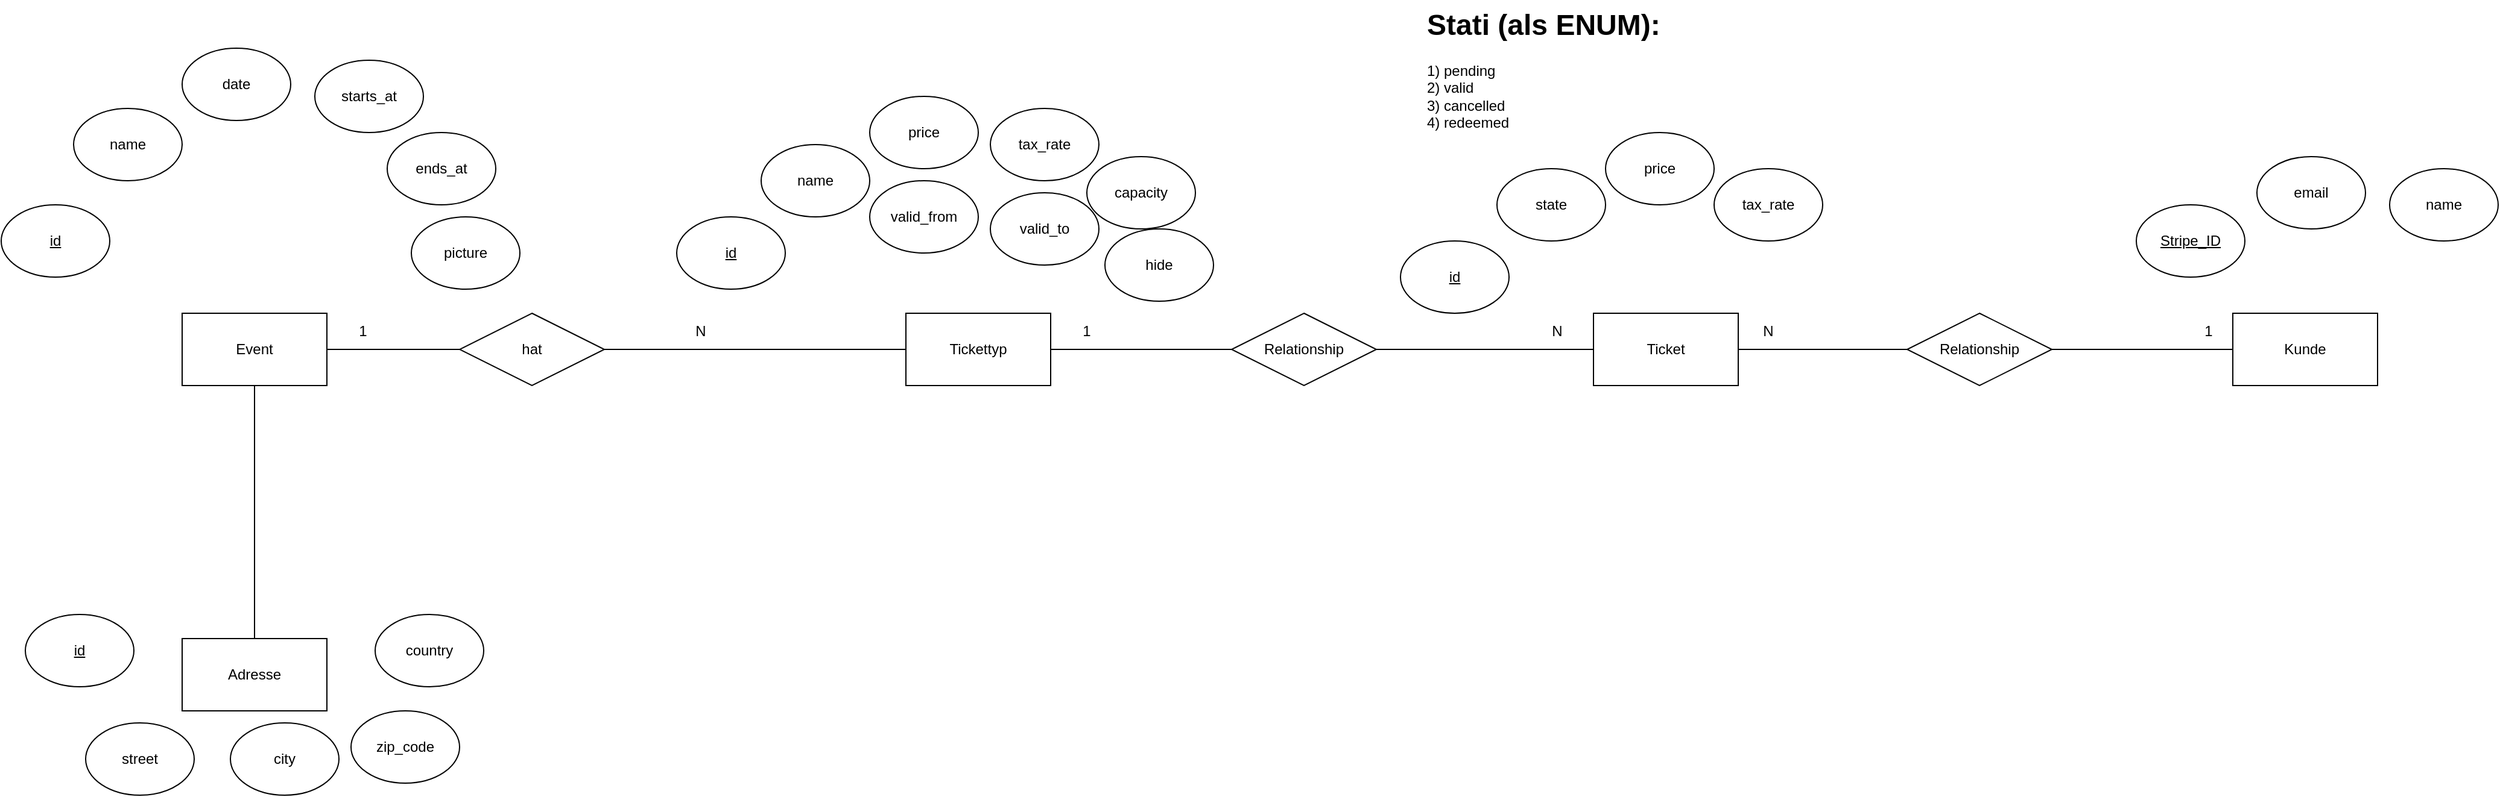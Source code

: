 <mxfile version="24.2.2" type="github">
  <diagram name="Page-1" id="9vS5exvRgTC7DhcpLxv5">
    <mxGraphModel dx="933" dy="623" grid="1" gridSize="10" guides="1" tooltips="1" connect="1" arrows="1" fold="1" page="1" pageScale="1" pageWidth="2000" pageHeight="2430" math="0" shadow="0">
      <root>
        <mxCell id="0" />
        <mxCell id="1" parent="0" />
        <mxCell id="LTOQPJyNWng5mcTsCjkb-1" value="Tickettyp" style="rounded=0;whiteSpace=wrap;html=1;" vertex="1" parent="1">
          <mxGeometry x="790" y="330" width="120" height="60" as="geometry" />
        </mxCell>
        <mxCell id="LTOQPJyNWng5mcTsCjkb-2" value="Ticket" style="rounded=0;whiteSpace=wrap;html=1;" vertex="1" parent="1">
          <mxGeometry x="1360" y="330" width="120" height="60" as="geometry" />
        </mxCell>
        <mxCell id="LTOQPJyNWng5mcTsCjkb-3" value="Event" style="rounded=0;whiteSpace=wrap;html=1;" vertex="1" parent="1">
          <mxGeometry x="190" y="330" width="120" height="60" as="geometry" />
        </mxCell>
        <mxCell id="LTOQPJyNWng5mcTsCjkb-10" value="name" style="ellipse;whiteSpace=wrap;html=1;" vertex="1" parent="1">
          <mxGeometry x="100" y="160" width="90" height="60" as="geometry" />
        </mxCell>
        <mxCell id="LTOQPJyNWng5mcTsCjkb-14" value="date" style="ellipse;whiteSpace=wrap;html=1;" vertex="1" parent="1">
          <mxGeometry x="190" y="110" width="90" height="60" as="geometry" />
        </mxCell>
        <mxCell id="LTOQPJyNWng5mcTsCjkb-16" value="&lt;u&gt;id&lt;/u&gt;" style="ellipse;whiteSpace=wrap;html=1;" vertex="1" parent="1">
          <mxGeometry x="40" y="240" width="90" height="60" as="geometry" />
        </mxCell>
        <mxCell id="LTOQPJyNWng5mcTsCjkb-17" value="starts_at" style="ellipse;whiteSpace=wrap;html=1;" vertex="1" parent="1">
          <mxGeometry x="300" y="120" width="90" height="60" as="geometry" />
        </mxCell>
        <mxCell id="LTOQPJyNWng5mcTsCjkb-18" value="ends_at" style="ellipse;whiteSpace=wrap;html=1;" vertex="1" parent="1">
          <mxGeometry x="360" y="180" width="90" height="60" as="geometry" />
        </mxCell>
        <mxCell id="LTOQPJyNWng5mcTsCjkb-19" value="picture" style="ellipse;whiteSpace=wrap;html=1;" vertex="1" parent="1">
          <mxGeometry x="380" y="250" width="90" height="60" as="geometry" />
        </mxCell>
        <mxCell id="LTOQPJyNWng5mcTsCjkb-26" value="" style="endArrow=none;html=1;rounded=0;entryX=0;entryY=0.5;entryDx=0;entryDy=0;" edge="1" parent="1" source="LTOQPJyNWng5mcTsCjkb-30" target="LTOQPJyNWng5mcTsCjkb-1">
          <mxGeometry width="50" height="50" relative="1" as="geometry">
            <mxPoint x="420" y="410" as="sourcePoint" />
            <mxPoint x="470" y="360" as="targetPoint" />
          </mxGeometry>
        </mxCell>
        <mxCell id="LTOQPJyNWng5mcTsCjkb-27" value="N" style="text;html=1;align=center;verticalAlign=middle;whiteSpace=wrap;rounded=0;" vertex="1" parent="1">
          <mxGeometry x="590" y="330" width="60" height="30" as="geometry" />
        </mxCell>
        <mxCell id="LTOQPJyNWng5mcTsCjkb-28" value="1" style="text;html=1;align=center;verticalAlign=middle;whiteSpace=wrap;rounded=0;" vertex="1" parent="1">
          <mxGeometry x="310" y="330" width="60" height="30" as="geometry" />
        </mxCell>
        <mxCell id="LTOQPJyNWng5mcTsCjkb-31" value="" style="endArrow=none;html=1;rounded=0;entryX=0;entryY=0.5;entryDx=0;entryDy=0;" edge="1" parent="1" source="LTOQPJyNWng5mcTsCjkb-3" target="LTOQPJyNWng5mcTsCjkb-30">
          <mxGeometry width="50" height="50" relative="1" as="geometry">
            <mxPoint x="310" y="360" as="sourcePoint" />
            <mxPoint x="650" y="360" as="targetPoint" />
          </mxGeometry>
        </mxCell>
        <mxCell id="LTOQPJyNWng5mcTsCjkb-30" value="hat" style="shape=rhombus;perimeter=rhombusPerimeter;whiteSpace=wrap;html=1;align=center;" vertex="1" parent="1">
          <mxGeometry x="420" y="330" width="120" height="60" as="geometry" />
        </mxCell>
        <mxCell id="LTOQPJyNWng5mcTsCjkb-33" value="&lt;u&gt;id&lt;/u&gt;" style="ellipse;whiteSpace=wrap;html=1;" vertex="1" parent="1">
          <mxGeometry x="600" y="250" width="90" height="60" as="geometry" />
        </mxCell>
        <mxCell id="LTOQPJyNWng5mcTsCjkb-34" value="name" style="ellipse;whiteSpace=wrap;html=1;" vertex="1" parent="1">
          <mxGeometry x="670" y="190" width="90" height="60" as="geometry" />
        </mxCell>
        <mxCell id="LTOQPJyNWng5mcTsCjkb-35" value="price" style="ellipse;whiteSpace=wrap;html=1;" vertex="1" parent="1">
          <mxGeometry x="760" y="150" width="90" height="60" as="geometry" />
        </mxCell>
        <mxCell id="LTOQPJyNWng5mcTsCjkb-36" value="tax_rate" style="ellipse;whiteSpace=wrap;html=1;" vertex="1" parent="1">
          <mxGeometry x="860" y="160" width="90" height="60" as="geometry" />
        </mxCell>
        <mxCell id="LTOQPJyNWng5mcTsCjkb-37" value="capacity" style="ellipse;whiteSpace=wrap;html=1;" vertex="1" parent="1">
          <mxGeometry x="940" y="200" width="90" height="60" as="geometry" />
        </mxCell>
        <mxCell id="LTOQPJyNWng5mcTsCjkb-39" value="" style="endArrow=none;html=1;rounded=0;exitX=1;exitY=0.5;exitDx=0;exitDy=0;entryX=0;entryY=0.5;entryDx=0;entryDy=0;" edge="1" parent="1" source="LTOQPJyNWng5mcTsCjkb-40" target="LTOQPJyNWng5mcTsCjkb-2">
          <mxGeometry width="50" height="50" relative="1" as="geometry">
            <mxPoint x="1010" y="230" as="sourcePoint" />
            <mxPoint x="1060" y="180" as="targetPoint" />
          </mxGeometry>
        </mxCell>
        <mxCell id="LTOQPJyNWng5mcTsCjkb-41" value="" style="endArrow=none;html=1;rounded=0;exitX=1;exitY=0.5;exitDx=0;exitDy=0;entryX=0;entryY=0.5;entryDx=0;entryDy=0;" edge="1" parent="1" source="LTOQPJyNWng5mcTsCjkb-1" target="LTOQPJyNWng5mcTsCjkb-40">
          <mxGeometry width="50" height="50" relative="1" as="geometry">
            <mxPoint x="910" y="360" as="sourcePoint" />
            <mxPoint x="1360" y="360" as="targetPoint" />
          </mxGeometry>
        </mxCell>
        <mxCell id="LTOQPJyNWng5mcTsCjkb-40" value="Relationship" style="shape=rhombus;perimeter=rhombusPerimeter;whiteSpace=wrap;html=1;align=center;" vertex="1" parent="1">
          <mxGeometry x="1060" y="330" width="120" height="60" as="geometry" />
        </mxCell>
        <mxCell id="LTOQPJyNWng5mcTsCjkb-42" value="1" style="text;html=1;align=center;verticalAlign=middle;whiteSpace=wrap;rounded=0;" vertex="1" parent="1">
          <mxGeometry x="910" y="330" width="60" height="30" as="geometry" />
        </mxCell>
        <mxCell id="LTOQPJyNWng5mcTsCjkb-43" value="N" style="text;html=1;align=center;verticalAlign=middle;whiteSpace=wrap;rounded=0;" vertex="1" parent="1">
          <mxGeometry x="1300" y="330" width="60" height="30" as="geometry" />
        </mxCell>
        <mxCell id="LTOQPJyNWng5mcTsCjkb-44" value="&lt;u&gt;id&lt;/u&gt;" style="ellipse;whiteSpace=wrap;html=1;" vertex="1" parent="1">
          <mxGeometry x="1200" y="270" width="90" height="60" as="geometry" />
        </mxCell>
        <mxCell id="LTOQPJyNWng5mcTsCjkb-45" value="state" style="ellipse;whiteSpace=wrap;html=1;" vertex="1" parent="1">
          <mxGeometry x="1280" y="210" width="90" height="60" as="geometry" />
        </mxCell>
        <mxCell id="LTOQPJyNWng5mcTsCjkb-46" value="price" style="ellipse;whiteSpace=wrap;html=1;" vertex="1" parent="1">
          <mxGeometry x="1370" y="180" width="90" height="60" as="geometry" />
        </mxCell>
        <mxCell id="LTOQPJyNWng5mcTsCjkb-47" value="tax_rate" style="ellipse;whiteSpace=wrap;html=1;" vertex="1" parent="1">
          <mxGeometry x="1460" y="210" width="90" height="60" as="geometry" />
        </mxCell>
        <mxCell id="LTOQPJyNWng5mcTsCjkb-49" value="&lt;h1 style=&quot;margin-top: 0px;&quot;&gt;Stati (als ENUM):&lt;/h1&gt;&lt;div&gt;1) pending&lt;/div&gt;&lt;div&gt;2) valid&lt;/div&gt;&lt;div&gt;3) cancelled&lt;/div&gt;&lt;div&gt;4) r&lt;span style=&quot;background-color: initial;&quot;&gt;edeemed&lt;/span&gt;&lt;/div&gt;" style="text;html=1;whiteSpace=wrap;overflow=hidden;rounded=0;" vertex="1" parent="1">
          <mxGeometry x="1220" y="70" width="270" height="120" as="geometry" />
        </mxCell>
        <mxCell id="LTOQPJyNWng5mcTsCjkb-50" value="Kunde" style="rounded=0;whiteSpace=wrap;html=1;" vertex="1" parent="1">
          <mxGeometry x="1890" y="330" width="120" height="60" as="geometry" />
        </mxCell>
        <mxCell id="LTOQPJyNWng5mcTsCjkb-51" value="" style="endArrow=none;html=1;rounded=0;exitX=1;exitY=0.5;exitDx=0;exitDy=0;entryX=0;entryY=0.5;entryDx=0;entryDy=0;" edge="1" parent="1" source="LTOQPJyNWng5mcTsCjkb-53" target="LTOQPJyNWng5mcTsCjkb-50">
          <mxGeometry width="50" height="50" relative="1" as="geometry">
            <mxPoint x="1570" y="340" as="sourcePoint" />
            <mxPoint x="1620" y="290" as="targetPoint" />
          </mxGeometry>
        </mxCell>
        <mxCell id="LTOQPJyNWng5mcTsCjkb-52" value="" style="endArrow=none;html=1;rounded=0;exitX=1;exitY=0.5;exitDx=0;exitDy=0;entryX=0;entryY=0.5;entryDx=0;entryDy=0;" edge="1" parent="1" source="LTOQPJyNWng5mcTsCjkb-2" target="LTOQPJyNWng5mcTsCjkb-53">
          <mxGeometry width="50" height="50" relative="1" as="geometry">
            <mxPoint x="1480" y="360" as="sourcePoint" />
            <mxPoint x="1890" y="360" as="targetPoint" />
          </mxGeometry>
        </mxCell>
        <mxCell id="LTOQPJyNWng5mcTsCjkb-53" value="Relationship" style="shape=rhombus;perimeter=rhombusPerimeter;whiteSpace=wrap;html=1;align=center;" vertex="1" parent="1">
          <mxGeometry x="1620" y="330" width="120" height="60" as="geometry" />
        </mxCell>
        <mxCell id="LTOQPJyNWng5mcTsCjkb-54" value="1" style="text;html=1;align=center;verticalAlign=middle;whiteSpace=wrap;rounded=0;" vertex="1" parent="1">
          <mxGeometry x="1840" y="330" width="60" height="30" as="geometry" />
        </mxCell>
        <mxCell id="LTOQPJyNWng5mcTsCjkb-55" value="N" style="text;html=1;align=center;verticalAlign=middle;whiteSpace=wrap;rounded=0;" vertex="1" parent="1">
          <mxGeometry x="1475" y="330" width="60" height="30" as="geometry" />
        </mxCell>
        <mxCell id="LTOQPJyNWng5mcTsCjkb-56" value="valid_from" style="ellipse;whiteSpace=wrap;html=1;" vertex="1" parent="1">
          <mxGeometry x="760" y="220" width="90" height="60" as="geometry" />
        </mxCell>
        <mxCell id="LTOQPJyNWng5mcTsCjkb-57" value="valid_to" style="ellipse;whiteSpace=wrap;html=1;" vertex="1" parent="1">
          <mxGeometry x="860" y="230" width="90" height="60" as="geometry" />
        </mxCell>
        <mxCell id="LTOQPJyNWng5mcTsCjkb-58" value="hide" style="ellipse;whiteSpace=wrap;html=1;" vertex="1" parent="1">
          <mxGeometry x="955" y="260" width="90" height="60" as="geometry" />
        </mxCell>
        <mxCell id="LTOQPJyNWng5mcTsCjkb-59" value="&lt;u&gt;Stripe_ID&lt;/u&gt;" style="ellipse;whiteSpace=wrap;html=1;" vertex="1" parent="1">
          <mxGeometry x="1810" y="240" width="90" height="60" as="geometry" />
        </mxCell>
        <mxCell id="LTOQPJyNWng5mcTsCjkb-60" value="email" style="ellipse;whiteSpace=wrap;html=1;" vertex="1" parent="1">
          <mxGeometry x="1910" y="200" width="90" height="60" as="geometry" />
        </mxCell>
        <mxCell id="LTOQPJyNWng5mcTsCjkb-61" value="name" style="ellipse;whiteSpace=wrap;html=1;" vertex="1" parent="1">
          <mxGeometry x="2020" y="210" width="90" height="60" as="geometry" />
        </mxCell>
        <mxCell id="LTOQPJyNWng5mcTsCjkb-62" value="Adresse" style="rounded=0;whiteSpace=wrap;html=1;" vertex="1" parent="1">
          <mxGeometry x="190" y="600" width="120" height="60" as="geometry" />
        </mxCell>
        <mxCell id="LTOQPJyNWng5mcTsCjkb-63" value="" style="endArrow=none;html=1;rounded=0;entryX=0.5;entryY=1;entryDx=0;entryDy=0;exitX=0.5;exitY=0;exitDx=0;exitDy=0;" edge="1" parent="1" source="LTOQPJyNWng5mcTsCjkb-62" target="LTOQPJyNWng5mcTsCjkb-3">
          <mxGeometry width="50" height="50" relative="1" as="geometry">
            <mxPoint x="410" y="470" as="sourcePoint" />
            <mxPoint x="250" y="400" as="targetPoint" />
          </mxGeometry>
        </mxCell>
        <mxCell id="LTOQPJyNWng5mcTsCjkb-64" value="&lt;u&gt;id&lt;/u&gt;" style="ellipse;whiteSpace=wrap;html=1;" vertex="1" parent="1">
          <mxGeometry x="60" y="580" width="90" height="60" as="geometry" />
        </mxCell>
        <mxCell id="LTOQPJyNWng5mcTsCjkb-65" value="street" style="ellipse;whiteSpace=wrap;html=1;" vertex="1" parent="1">
          <mxGeometry x="110" y="670" width="90" height="60" as="geometry" />
        </mxCell>
        <mxCell id="LTOQPJyNWng5mcTsCjkb-66" value="zip_code" style="ellipse;whiteSpace=wrap;html=1;" vertex="1" parent="1">
          <mxGeometry x="330" y="660" width="90" height="60" as="geometry" />
        </mxCell>
        <mxCell id="LTOQPJyNWng5mcTsCjkb-67" value="country" style="ellipse;whiteSpace=wrap;html=1;" vertex="1" parent="1">
          <mxGeometry x="350" y="580" width="90" height="60" as="geometry" />
        </mxCell>
        <mxCell id="LTOQPJyNWng5mcTsCjkb-68" value="city" style="ellipse;whiteSpace=wrap;html=1;" vertex="1" parent="1">
          <mxGeometry x="230" y="670" width="90" height="60" as="geometry" />
        </mxCell>
      </root>
    </mxGraphModel>
  </diagram>
</mxfile>
